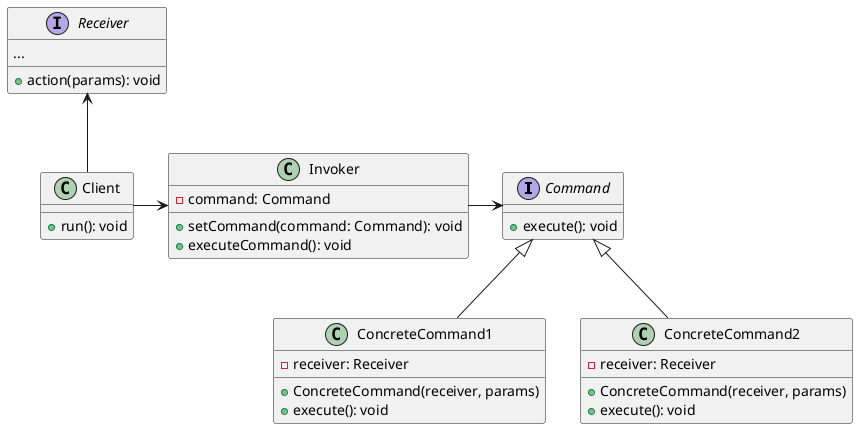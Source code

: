 @startuml

interface Command {
  +execute(): void
}

class ConcreteCommand1 {
  -receiver: Receiver
  +ConcreteCommand(receiver, params)
  +execute(): void
}

class ConcreteCommand2 {
  -receiver: Receiver
  +ConcreteCommand(receiver, params)
  +execute(): void
}

interface Receiver {
  ...
  +action(params): void
}

class Invoker {
  -command: Command
  +setCommand(command: Command): void
  +executeCommand(): void
}

class Client {
  +run(): void
}

ConcreteCommand1 -up-|> Command
ConcreteCommand2 -up-|> Command

Invoker -right-> Command
Client -right-> Invoker
Client -up-> Receiver

@enduml
